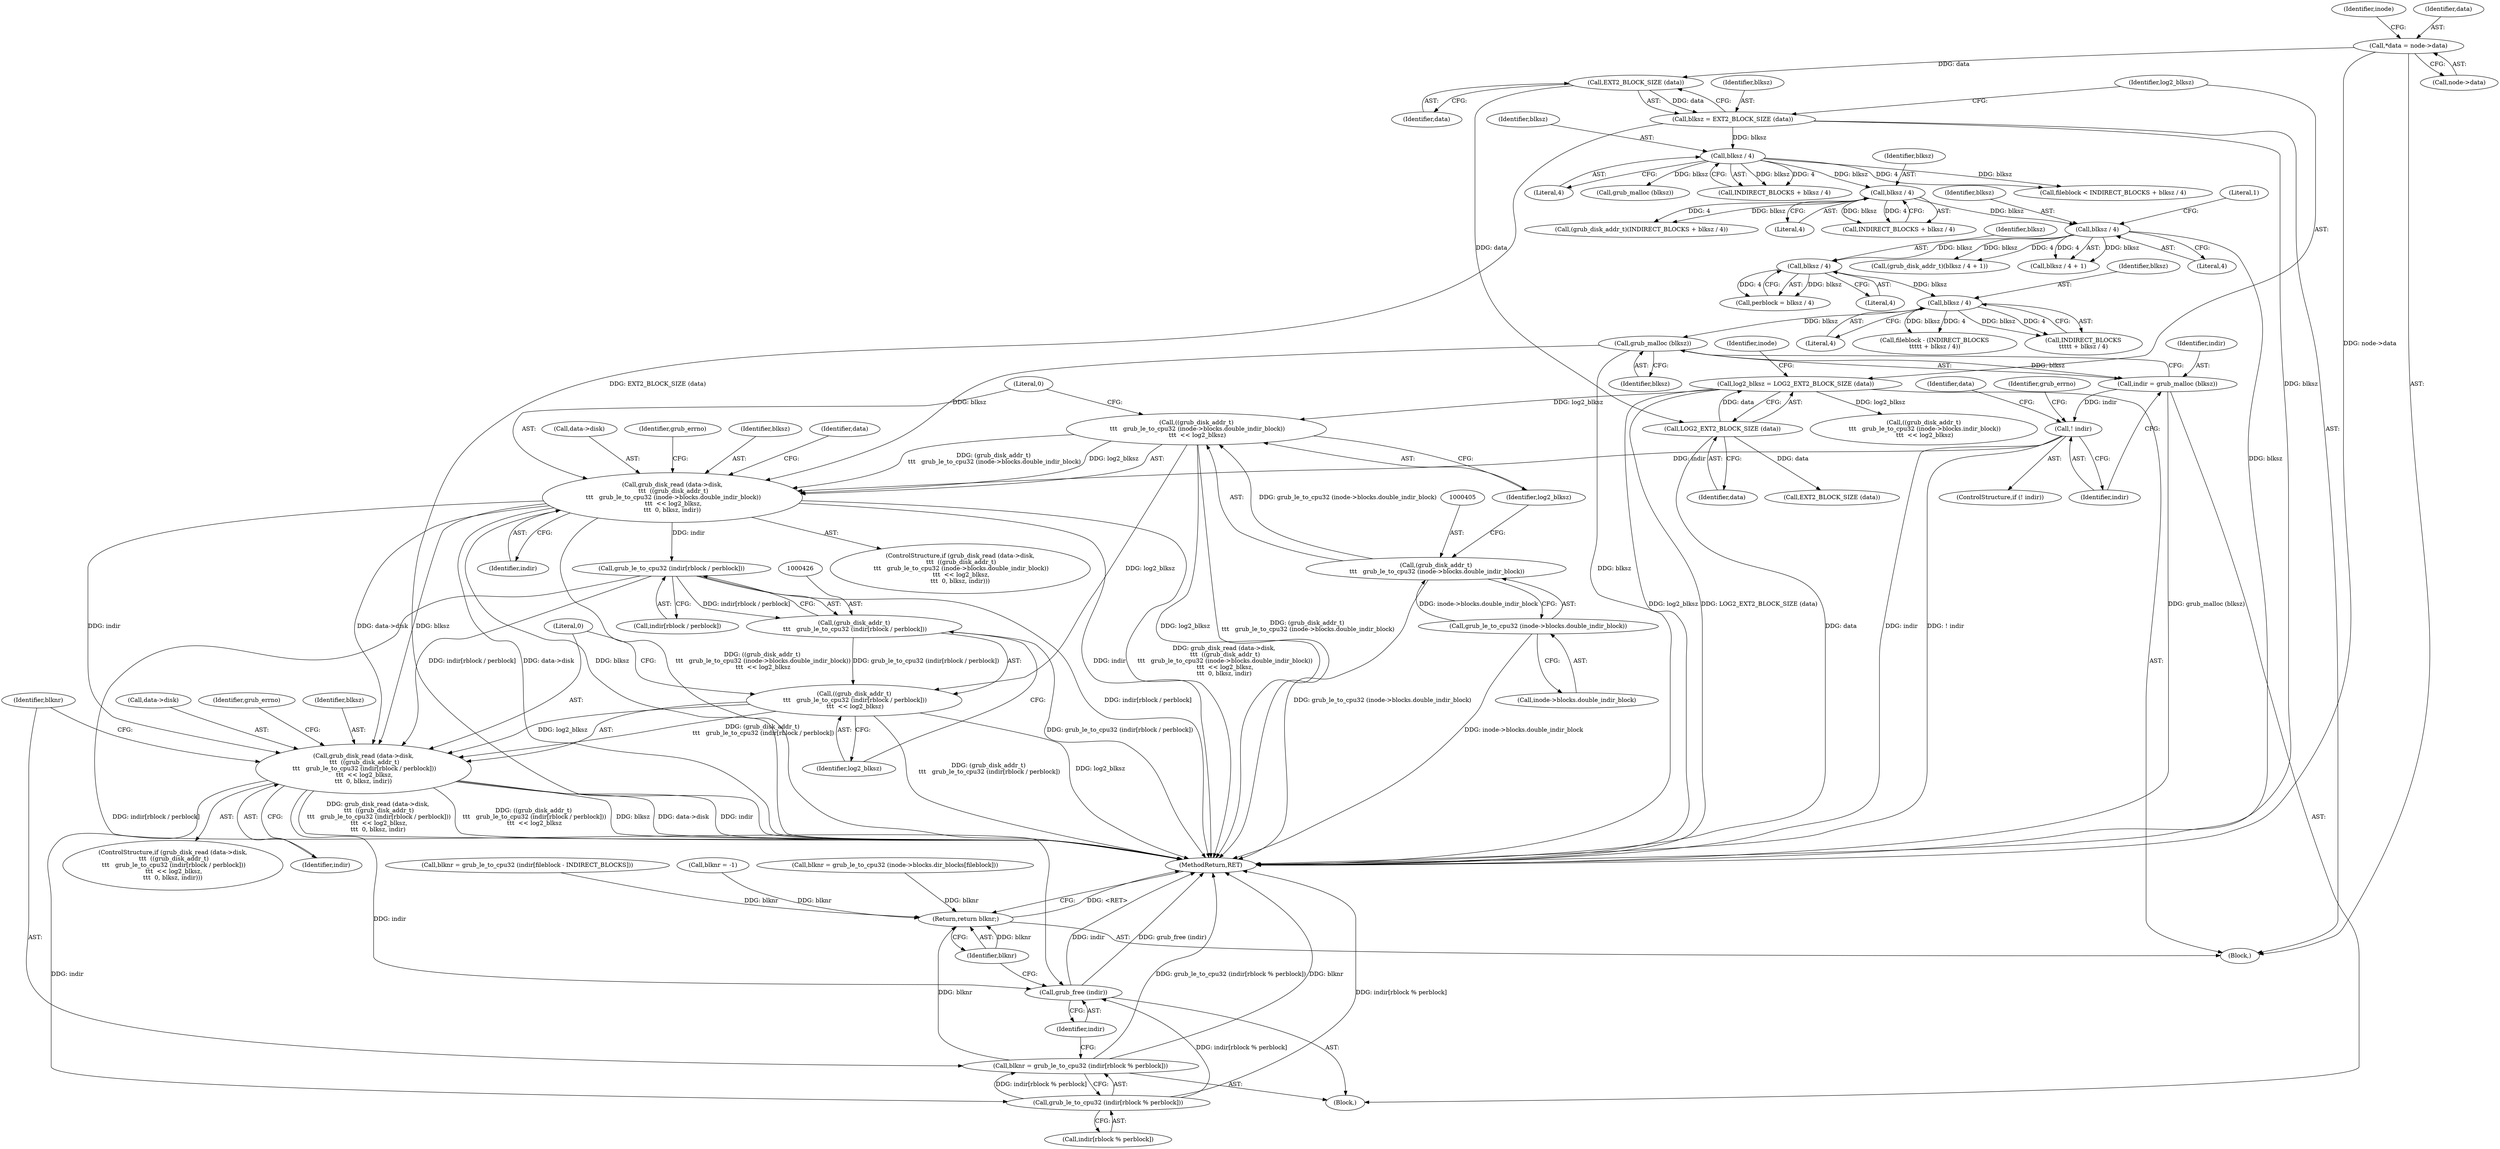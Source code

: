 digraph "0_radare2_65000a7fd9eea62359e6d6714f17b94a99a82edd_0@pointer" {
"1000427" [label="(Call,grub_le_to_cpu32 (indir[rblock / perblock]))"];
"1000399" [label="(Call,grub_disk_read (data->disk,\n \t\t\t  ((grub_disk_addr_t)\n \t\t\t   grub_le_to_cpu32 (inode->blocks.double_indir_block))\n \t\t\t  << log2_blksz,\n\t\t\t  0, blksz, indir))"];
"1000403" [label="(Call,((grub_disk_addr_t)\n \t\t\t   grub_le_to_cpu32 (inode->blocks.double_indir_block))\n \t\t\t  << log2_blksz)"];
"1000404" [label="(Call,(grub_disk_addr_t)\n \t\t\t   grub_le_to_cpu32 (inode->blocks.double_indir_block))"];
"1000406" [label="(Call,grub_le_to_cpu32 (inode->blocks.double_indir_block))"];
"1000132" [label="(Call,log2_blksz = LOG2_EXT2_BLOCK_SIZE (data))"];
"1000134" [label="(Call,LOG2_EXT2_BLOCK_SIZE (data))"];
"1000129" [label="(Call,EXT2_BLOCK_SIZE (data))"];
"1000109" [label="(Call,*data = node->data)"];
"1000390" [label="(Call,grub_malloc (blksz))"];
"1000384" [label="(Call,blksz / 4)"];
"1000374" [label="(Call,blksz / 4)"];
"1000366" [label="(Call,blksz / 4)"];
"1000360" [label="(Call,blksz / 4)"];
"1000305" [label="(Call,blksz / 4)"];
"1000127" [label="(Call,blksz = EXT2_BLOCK_SIZE (data))"];
"1000393" [label="(Call,! indir)"];
"1000388" [label="(Call,indir = grub_malloc (blksz))"];
"1000425" [label="(Call,(grub_disk_addr_t)\n \t\t\t   grub_le_to_cpu32 (indir[rblock / perblock]))"];
"1000424" [label="(Call,((grub_disk_addr_t)\n \t\t\t   grub_le_to_cpu32 (indir[rblock / perblock]))\n \t\t\t  << log2_blksz)"];
"1000420" [label="(Call,grub_disk_read (data->disk,\n \t\t\t  ((grub_disk_addr_t)\n \t\t\t   grub_le_to_cpu32 (indir[rblock / perblock]))\n \t\t\t  << log2_blksz,\n\t\t\t  0, blksz, indir))"];
"1000442" [label="(Call,grub_le_to_cpu32 (indir[rblock % perblock]))"];
"1000440" [label="(Call,blknr = grub_le_to_cpu32 (indir[rblock % perblock]))"];
"1000455" [label="(Return,return blknr;)"];
"1000448" [label="(Call,grub_free (indir))"];
"1000133" [label="(Identifier,log2_blksz)"];
"1000400" [label="(Call,data->disk)"];
"1000388" [label="(Call,indir = grub_malloc (blksz))"];
"1000385" [label="(Identifier,blksz)"];
"1000443" [label="(Call,indir[rblock % perblock])"];
"1000420" [label="(Call,grub_disk_read (data->disk,\n \t\t\t  ((grub_disk_addr_t)\n \t\t\t   grub_le_to_cpu32 (indir[rblock / perblock]))\n \t\t\t  << log2_blksz,\n\t\t\t  0, blksz, indir))"];
"1000134" [label="(Call,LOG2_EXT2_BLOCK_SIZE (data))"];
"1000367" [label="(Identifier,blksz)"];
"1000406" [label="(Call,grub_le_to_cpu32 (inode->blocks.double_indir_block))"];
"1000399" [label="(Call,grub_disk_read (data->disk,\n \t\t\t  ((grub_disk_addr_t)\n \t\t\t   grub_le_to_cpu32 (inode->blocks.double_indir_block))\n \t\t\t  << log2_blksz,\n\t\t\t  0, blksz, indir))"];
"1000386" [label="(Literal,4)"];
"1000129" [label="(Call,EXT2_BLOCK_SIZE (data))"];
"1000369" [label="(Literal,1)"];
"1000442" [label="(Call,grub_le_to_cpu32 (indir[rblock % perblock]))"];
"1000127" [label="(Call,blksz = EXT2_BLOCK_SIZE (data))"];
"1000428" [label="(Call,indir[rblock / perblock])"];
"1000375" [label="(Identifier,blksz)"];
"1000301" [label="(Call,fileblock < INDIRECT_BLOCKS + blksz / 4)"];
"1000135" [label="(Identifier,data)"];
"1000362" [label="(Literal,4)"];
"1000456" [label="(Identifier,blknr)"];
"1000312" [label="(Call,grub_malloc (blksz))"];
"1000109" [label="(Call,*data = node->data)"];
"1000132" [label="(Call,log2_blksz = LOG2_EXT2_BLOCK_SIZE (data))"];
"1000325" [label="(Call,((grub_disk_addr_t)\n \t\t\t   grub_le_to_cpu32 (inode->blocks.indir_block))\n \t\t\t  << log2_blksz)"];
"1000434" [label="(Literal,0)"];
"1000404" [label="(Call,(grub_disk_addr_t)\n \t\t\t   grub_le_to_cpu32 (inode->blocks.double_indir_block))"];
"1000116" [label="(Identifier,inode)"];
"1000361" [label="(Identifier,blksz)"];
"1000366" [label="(Call,blksz / 4)"];
"1000424" [label="(Call,((grub_disk_addr_t)\n \t\t\t   grub_le_to_cpu32 (indir[rblock / perblock]))\n \t\t\t  << log2_blksz)"];
"1000433" [label="(Identifier,log2_blksz)"];
"1000439" [label="(Identifier,grub_errno)"];
"1000140" [label="(Identifier,inode)"];
"1000418" [label="(Identifier,grub_errno)"];
"1000415" [label="(Identifier,indir)"];
"1000392" [label="(ControlStructure,if (! indir))"];
"1000419" [label="(ControlStructure,if (grub_disk_read (data->disk,\n \t\t\t  ((grub_disk_addr_t)\n \t\t\t   grub_le_to_cpu32 (indir[rblock / perblock]))\n \t\t\t  << log2_blksz,\n\t\t\t  0, blksz, indir)))"];
"1000341" [label="(Call,blknr = grub_le_to_cpu32 (indir[fileblock - INDIRECT_BLOCKS]))"];
"1000376" [label="(Literal,4)"];
"1000107" [label="(Block,)"];
"1000382" [label="(Call,INDIRECT_BLOCKS\n\t\t\t\t\t + blksz / 4)"];
"1000384" [label="(Call,blksz / 4)"];
"1000306" [label="(Identifier,blksz)"];
"1000148" [label="(Call,EXT2_BLOCK_SIZE (data))"];
"1000303" [label="(Call,INDIRECT_BLOCKS + blksz / 4)"];
"1000412" [label="(Identifier,log2_blksz)"];
"1000448" [label="(Call,grub_free (indir))"];
"1000305" [label="(Call,blksz / 4)"];
"1000427" [label="(Call,grub_le_to_cpu32 (indir[rblock / perblock]))"];
"1000393" [label="(Call,! indir)"];
"1000440" [label="(Call,blknr = grub_le_to_cpu32 (indir[rblock % perblock]))"];
"1000455" [label="(Return,return blknr;)"];
"1000435" [label="(Identifier,blksz)"];
"1000380" [label="(Call,fileblock - (INDIRECT_BLOCKS\n\t\t\t\t\t + blksz / 4))"];
"1000110" [label="(Identifier,data)"];
"1000441" [label="(Identifier,blknr)"];
"1000374" [label="(Call,blksz / 4)"];
"1000363" [label="(Call,(grub_disk_addr_t)(blksz / 4 + 1))"];
"1000407" [label="(Call,inode->blocks.double_indir_block)"];
"1000365" [label="(Call,blksz / 4 + 1)"];
"1000122" [label="(Call,blknr = -1)"];
"1000401" [label="(Identifier,data)"];
"1000394" [label="(Identifier,indir)"];
"1000449" [label="(Identifier,indir)"];
"1000391" [label="(Identifier,blksz)"];
"1000414" [label="(Identifier,blksz)"];
"1000289" [label="(Call,blknr = grub_le_to_cpu32 (inode->blocks.dir_blocks[fileblock]))"];
"1000128" [label="(Identifier,blksz)"];
"1000372" [label="(Call,perblock = blksz / 4)"];
"1000436" [label="(Identifier,indir)"];
"1000389" [label="(Identifier,indir)"];
"1000368" [label="(Literal,4)"];
"1000390" [label="(Call,grub_malloc (blksz))"];
"1000457" [label="(MethodReturn,RET)"];
"1000130" [label="(Identifier,data)"];
"1000397" [label="(Identifier,grub_errno)"];
"1000370" [label="(Block,)"];
"1000413" [label="(Literal,0)"];
"1000356" [label="(Call,(grub_disk_addr_t)(INDIRECT_BLOCKS + blksz / 4))"];
"1000111" [label="(Call,node->data)"];
"1000358" [label="(Call,INDIRECT_BLOCKS + blksz / 4)"];
"1000425" [label="(Call,(grub_disk_addr_t)\n \t\t\t   grub_le_to_cpu32 (indir[rblock / perblock]))"];
"1000421" [label="(Call,data->disk)"];
"1000398" [label="(ControlStructure,if (grub_disk_read (data->disk,\n \t\t\t  ((grub_disk_addr_t)\n \t\t\t   grub_le_to_cpu32 (inode->blocks.double_indir_block))\n \t\t\t  << log2_blksz,\n\t\t\t  0, blksz, indir)))"];
"1000360" [label="(Call,blksz / 4)"];
"1000422" [label="(Identifier,data)"];
"1000307" [label="(Literal,4)"];
"1000403" [label="(Call,((grub_disk_addr_t)\n \t\t\t   grub_le_to_cpu32 (inode->blocks.double_indir_block))\n \t\t\t  << log2_blksz)"];
"1000427" -> "1000425"  [label="AST: "];
"1000427" -> "1000428"  [label="CFG: "];
"1000428" -> "1000427"  [label="AST: "];
"1000425" -> "1000427"  [label="CFG: "];
"1000427" -> "1000457"  [label="DDG: indir[rblock / perblock]"];
"1000427" -> "1000425"  [label="DDG: indir[rblock / perblock]"];
"1000399" -> "1000427"  [label="DDG: indir"];
"1000427" -> "1000420"  [label="DDG: indir[rblock / perblock]"];
"1000427" -> "1000448"  [label="DDG: indir[rblock / perblock]"];
"1000399" -> "1000398"  [label="AST: "];
"1000399" -> "1000415"  [label="CFG: "];
"1000400" -> "1000399"  [label="AST: "];
"1000403" -> "1000399"  [label="AST: "];
"1000413" -> "1000399"  [label="AST: "];
"1000414" -> "1000399"  [label="AST: "];
"1000415" -> "1000399"  [label="AST: "];
"1000418" -> "1000399"  [label="CFG: "];
"1000422" -> "1000399"  [label="CFG: "];
"1000399" -> "1000457"  [label="DDG: blksz"];
"1000399" -> "1000457"  [label="DDG: ((grub_disk_addr_t)\n \t\t\t   grub_le_to_cpu32 (inode->blocks.double_indir_block))\n \t\t\t  << log2_blksz"];
"1000399" -> "1000457"  [label="DDG: data->disk"];
"1000399" -> "1000457"  [label="DDG: indir"];
"1000399" -> "1000457"  [label="DDG: grub_disk_read (data->disk,\n \t\t\t  ((grub_disk_addr_t)\n \t\t\t   grub_le_to_cpu32 (inode->blocks.double_indir_block))\n \t\t\t  << log2_blksz,\n\t\t\t  0, blksz, indir)"];
"1000403" -> "1000399"  [label="DDG: (grub_disk_addr_t)\n \t\t\t   grub_le_to_cpu32 (inode->blocks.double_indir_block)"];
"1000403" -> "1000399"  [label="DDG: log2_blksz"];
"1000390" -> "1000399"  [label="DDG: blksz"];
"1000393" -> "1000399"  [label="DDG: indir"];
"1000399" -> "1000420"  [label="DDG: data->disk"];
"1000399" -> "1000420"  [label="DDG: blksz"];
"1000399" -> "1000420"  [label="DDG: indir"];
"1000403" -> "1000412"  [label="CFG: "];
"1000404" -> "1000403"  [label="AST: "];
"1000412" -> "1000403"  [label="AST: "];
"1000413" -> "1000403"  [label="CFG: "];
"1000403" -> "1000457"  [label="DDG: log2_blksz"];
"1000403" -> "1000457"  [label="DDG: (grub_disk_addr_t)\n \t\t\t   grub_le_to_cpu32 (inode->blocks.double_indir_block)"];
"1000404" -> "1000403"  [label="DDG: grub_le_to_cpu32 (inode->blocks.double_indir_block)"];
"1000132" -> "1000403"  [label="DDG: log2_blksz"];
"1000403" -> "1000424"  [label="DDG: log2_blksz"];
"1000404" -> "1000406"  [label="CFG: "];
"1000405" -> "1000404"  [label="AST: "];
"1000406" -> "1000404"  [label="AST: "];
"1000412" -> "1000404"  [label="CFG: "];
"1000404" -> "1000457"  [label="DDG: grub_le_to_cpu32 (inode->blocks.double_indir_block)"];
"1000406" -> "1000404"  [label="DDG: inode->blocks.double_indir_block"];
"1000406" -> "1000407"  [label="CFG: "];
"1000407" -> "1000406"  [label="AST: "];
"1000406" -> "1000457"  [label="DDG: inode->blocks.double_indir_block"];
"1000132" -> "1000107"  [label="AST: "];
"1000132" -> "1000134"  [label="CFG: "];
"1000133" -> "1000132"  [label="AST: "];
"1000134" -> "1000132"  [label="AST: "];
"1000140" -> "1000132"  [label="CFG: "];
"1000132" -> "1000457"  [label="DDG: LOG2_EXT2_BLOCK_SIZE (data)"];
"1000132" -> "1000457"  [label="DDG: log2_blksz"];
"1000134" -> "1000132"  [label="DDG: data"];
"1000132" -> "1000325"  [label="DDG: log2_blksz"];
"1000134" -> "1000135"  [label="CFG: "];
"1000135" -> "1000134"  [label="AST: "];
"1000134" -> "1000457"  [label="DDG: data"];
"1000129" -> "1000134"  [label="DDG: data"];
"1000134" -> "1000148"  [label="DDG: data"];
"1000129" -> "1000127"  [label="AST: "];
"1000129" -> "1000130"  [label="CFG: "];
"1000130" -> "1000129"  [label="AST: "];
"1000127" -> "1000129"  [label="CFG: "];
"1000129" -> "1000127"  [label="DDG: data"];
"1000109" -> "1000129"  [label="DDG: data"];
"1000109" -> "1000107"  [label="AST: "];
"1000109" -> "1000111"  [label="CFG: "];
"1000110" -> "1000109"  [label="AST: "];
"1000111" -> "1000109"  [label="AST: "];
"1000116" -> "1000109"  [label="CFG: "];
"1000109" -> "1000457"  [label="DDG: node->data"];
"1000390" -> "1000388"  [label="AST: "];
"1000390" -> "1000391"  [label="CFG: "];
"1000391" -> "1000390"  [label="AST: "];
"1000388" -> "1000390"  [label="CFG: "];
"1000390" -> "1000457"  [label="DDG: blksz"];
"1000390" -> "1000388"  [label="DDG: blksz"];
"1000384" -> "1000390"  [label="DDG: blksz"];
"1000384" -> "1000382"  [label="AST: "];
"1000384" -> "1000386"  [label="CFG: "];
"1000385" -> "1000384"  [label="AST: "];
"1000386" -> "1000384"  [label="AST: "];
"1000382" -> "1000384"  [label="CFG: "];
"1000384" -> "1000380"  [label="DDG: blksz"];
"1000384" -> "1000380"  [label="DDG: 4"];
"1000384" -> "1000382"  [label="DDG: blksz"];
"1000384" -> "1000382"  [label="DDG: 4"];
"1000374" -> "1000384"  [label="DDG: blksz"];
"1000374" -> "1000372"  [label="AST: "];
"1000374" -> "1000376"  [label="CFG: "];
"1000375" -> "1000374"  [label="AST: "];
"1000376" -> "1000374"  [label="AST: "];
"1000372" -> "1000374"  [label="CFG: "];
"1000374" -> "1000372"  [label="DDG: blksz"];
"1000374" -> "1000372"  [label="DDG: 4"];
"1000366" -> "1000374"  [label="DDG: blksz"];
"1000366" -> "1000365"  [label="AST: "];
"1000366" -> "1000368"  [label="CFG: "];
"1000367" -> "1000366"  [label="AST: "];
"1000368" -> "1000366"  [label="AST: "];
"1000369" -> "1000366"  [label="CFG: "];
"1000366" -> "1000457"  [label="DDG: blksz"];
"1000366" -> "1000363"  [label="DDG: blksz"];
"1000366" -> "1000363"  [label="DDG: 4"];
"1000366" -> "1000365"  [label="DDG: blksz"];
"1000366" -> "1000365"  [label="DDG: 4"];
"1000360" -> "1000366"  [label="DDG: blksz"];
"1000360" -> "1000358"  [label="AST: "];
"1000360" -> "1000362"  [label="CFG: "];
"1000361" -> "1000360"  [label="AST: "];
"1000362" -> "1000360"  [label="AST: "];
"1000358" -> "1000360"  [label="CFG: "];
"1000360" -> "1000356"  [label="DDG: blksz"];
"1000360" -> "1000356"  [label="DDG: 4"];
"1000360" -> "1000358"  [label="DDG: blksz"];
"1000360" -> "1000358"  [label="DDG: 4"];
"1000305" -> "1000360"  [label="DDG: blksz"];
"1000305" -> "1000303"  [label="AST: "];
"1000305" -> "1000307"  [label="CFG: "];
"1000306" -> "1000305"  [label="AST: "];
"1000307" -> "1000305"  [label="AST: "];
"1000303" -> "1000305"  [label="CFG: "];
"1000305" -> "1000301"  [label="DDG: blksz"];
"1000305" -> "1000301"  [label="DDG: 4"];
"1000305" -> "1000303"  [label="DDG: blksz"];
"1000305" -> "1000303"  [label="DDG: 4"];
"1000127" -> "1000305"  [label="DDG: blksz"];
"1000305" -> "1000312"  [label="DDG: blksz"];
"1000127" -> "1000107"  [label="AST: "];
"1000128" -> "1000127"  [label="AST: "];
"1000133" -> "1000127"  [label="CFG: "];
"1000127" -> "1000457"  [label="DDG: EXT2_BLOCK_SIZE (data)"];
"1000127" -> "1000457"  [label="DDG: blksz"];
"1000393" -> "1000392"  [label="AST: "];
"1000393" -> "1000394"  [label="CFG: "];
"1000394" -> "1000393"  [label="AST: "];
"1000397" -> "1000393"  [label="CFG: "];
"1000401" -> "1000393"  [label="CFG: "];
"1000393" -> "1000457"  [label="DDG: indir"];
"1000393" -> "1000457"  [label="DDG: ! indir"];
"1000388" -> "1000393"  [label="DDG: indir"];
"1000388" -> "1000370"  [label="AST: "];
"1000389" -> "1000388"  [label="AST: "];
"1000394" -> "1000388"  [label="CFG: "];
"1000388" -> "1000457"  [label="DDG: grub_malloc (blksz)"];
"1000425" -> "1000424"  [label="AST: "];
"1000426" -> "1000425"  [label="AST: "];
"1000433" -> "1000425"  [label="CFG: "];
"1000425" -> "1000457"  [label="DDG: grub_le_to_cpu32 (indir[rblock / perblock])"];
"1000425" -> "1000424"  [label="DDG: grub_le_to_cpu32 (indir[rblock / perblock])"];
"1000424" -> "1000420"  [label="AST: "];
"1000424" -> "1000433"  [label="CFG: "];
"1000433" -> "1000424"  [label="AST: "];
"1000434" -> "1000424"  [label="CFG: "];
"1000424" -> "1000457"  [label="DDG: (grub_disk_addr_t)\n \t\t\t   grub_le_to_cpu32 (indir[rblock / perblock])"];
"1000424" -> "1000457"  [label="DDG: log2_blksz"];
"1000424" -> "1000420"  [label="DDG: (grub_disk_addr_t)\n \t\t\t   grub_le_to_cpu32 (indir[rblock / perblock])"];
"1000424" -> "1000420"  [label="DDG: log2_blksz"];
"1000420" -> "1000419"  [label="AST: "];
"1000420" -> "1000436"  [label="CFG: "];
"1000421" -> "1000420"  [label="AST: "];
"1000434" -> "1000420"  [label="AST: "];
"1000435" -> "1000420"  [label="AST: "];
"1000436" -> "1000420"  [label="AST: "];
"1000439" -> "1000420"  [label="CFG: "];
"1000441" -> "1000420"  [label="CFG: "];
"1000420" -> "1000457"  [label="DDG: indir"];
"1000420" -> "1000457"  [label="DDG: grub_disk_read (data->disk,\n \t\t\t  ((grub_disk_addr_t)\n \t\t\t   grub_le_to_cpu32 (indir[rblock / perblock]))\n \t\t\t  << log2_blksz,\n\t\t\t  0, blksz, indir)"];
"1000420" -> "1000457"  [label="DDG: ((grub_disk_addr_t)\n \t\t\t   grub_le_to_cpu32 (indir[rblock / perblock]))\n \t\t\t  << log2_blksz"];
"1000420" -> "1000457"  [label="DDG: blksz"];
"1000420" -> "1000457"  [label="DDG: data->disk"];
"1000420" -> "1000442"  [label="DDG: indir"];
"1000420" -> "1000448"  [label="DDG: indir"];
"1000442" -> "1000440"  [label="AST: "];
"1000442" -> "1000443"  [label="CFG: "];
"1000443" -> "1000442"  [label="AST: "];
"1000440" -> "1000442"  [label="CFG: "];
"1000442" -> "1000457"  [label="DDG: indir[rblock % perblock]"];
"1000442" -> "1000440"  [label="DDG: indir[rblock % perblock]"];
"1000442" -> "1000448"  [label="DDG: indir[rblock % perblock]"];
"1000440" -> "1000370"  [label="AST: "];
"1000441" -> "1000440"  [label="AST: "];
"1000449" -> "1000440"  [label="CFG: "];
"1000440" -> "1000457"  [label="DDG: grub_le_to_cpu32 (indir[rblock % perblock])"];
"1000440" -> "1000457"  [label="DDG: blknr"];
"1000440" -> "1000455"  [label="DDG: blknr"];
"1000455" -> "1000107"  [label="AST: "];
"1000455" -> "1000456"  [label="CFG: "];
"1000456" -> "1000455"  [label="AST: "];
"1000457" -> "1000455"  [label="CFG: "];
"1000455" -> "1000457"  [label="DDG: <RET>"];
"1000456" -> "1000455"  [label="DDG: blknr"];
"1000289" -> "1000455"  [label="DDG: blknr"];
"1000122" -> "1000455"  [label="DDG: blknr"];
"1000341" -> "1000455"  [label="DDG: blknr"];
"1000448" -> "1000370"  [label="AST: "];
"1000448" -> "1000449"  [label="CFG: "];
"1000449" -> "1000448"  [label="AST: "];
"1000456" -> "1000448"  [label="CFG: "];
"1000448" -> "1000457"  [label="DDG: indir"];
"1000448" -> "1000457"  [label="DDG: grub_free (indir)"];
}
